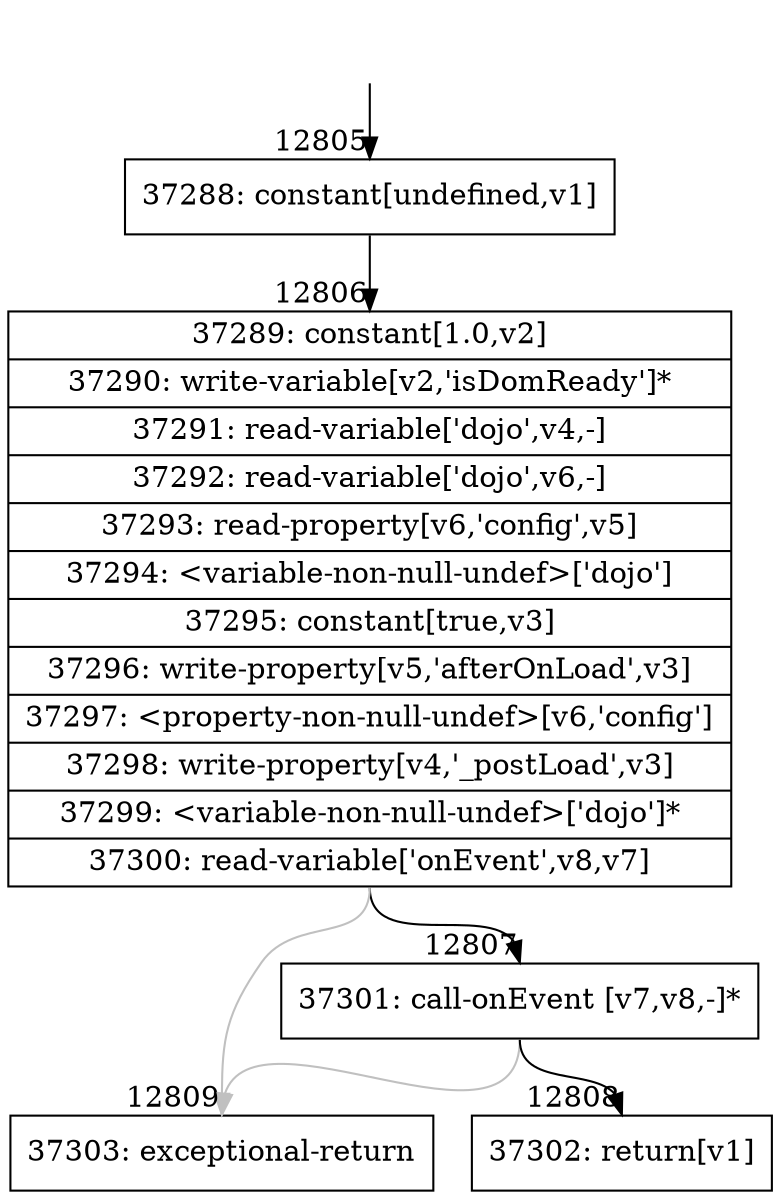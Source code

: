 digraph {
rankdir="TD"
BB_entry942[shape=none,label=""];
BB_entry942 -> BB12805 [tailport=s, headport=n, headlabel="    12805"]
BB12805 [shape=record label="{37288: constant[undefined,v1]}" ] 
BB12805 -> BB12806 [tailport=s, headport=n, headlabel="      12806"]
BB12806 [shape=record label="{37289: constant[1.0,v2]|37290: write-variable[v2,'isDomReady']*|37291: read-variable['dojo',v4,-]|37292: read-variable['dojo',v6,-]|37293: read-property[v6,'config',v5]|37294: \<variable-non-null-undef\>['dojo']|37295: constant[true,v3]|37296: write-property[v5,'afterOnLoad',v3]|37297: \<property-non-null-undef\>[v6,'config']|37298: write-property[v4,'_postLoad',v3]|37299: \<variable-non-null-undef\>['dojo']*|37300: read-variable['onEvent',v8,v7]}" ] 
BB12806 -> BB12807 [tailport=s, headport=n, headlabel="      12807"]
BB12806 -> BB12809 [tailport=s, headport=n, color=gray, headlabel="      12809"]
BB12807 [shape=record label="{37301: call-onEvent [v7,v8,-]*}" ] 
BB12807 -> BB12808 [tailport=s, headport=n, headlabel="      12808"]
BB12807 -> BB12809 [tailport=s, headport=n, color=gray]
BB12808 [shape=record label="{37302: return[v1]}" ] 
BB12809 [shape=record label="{37303: exceptional-return}" ] 
//#$~ 18029
}
